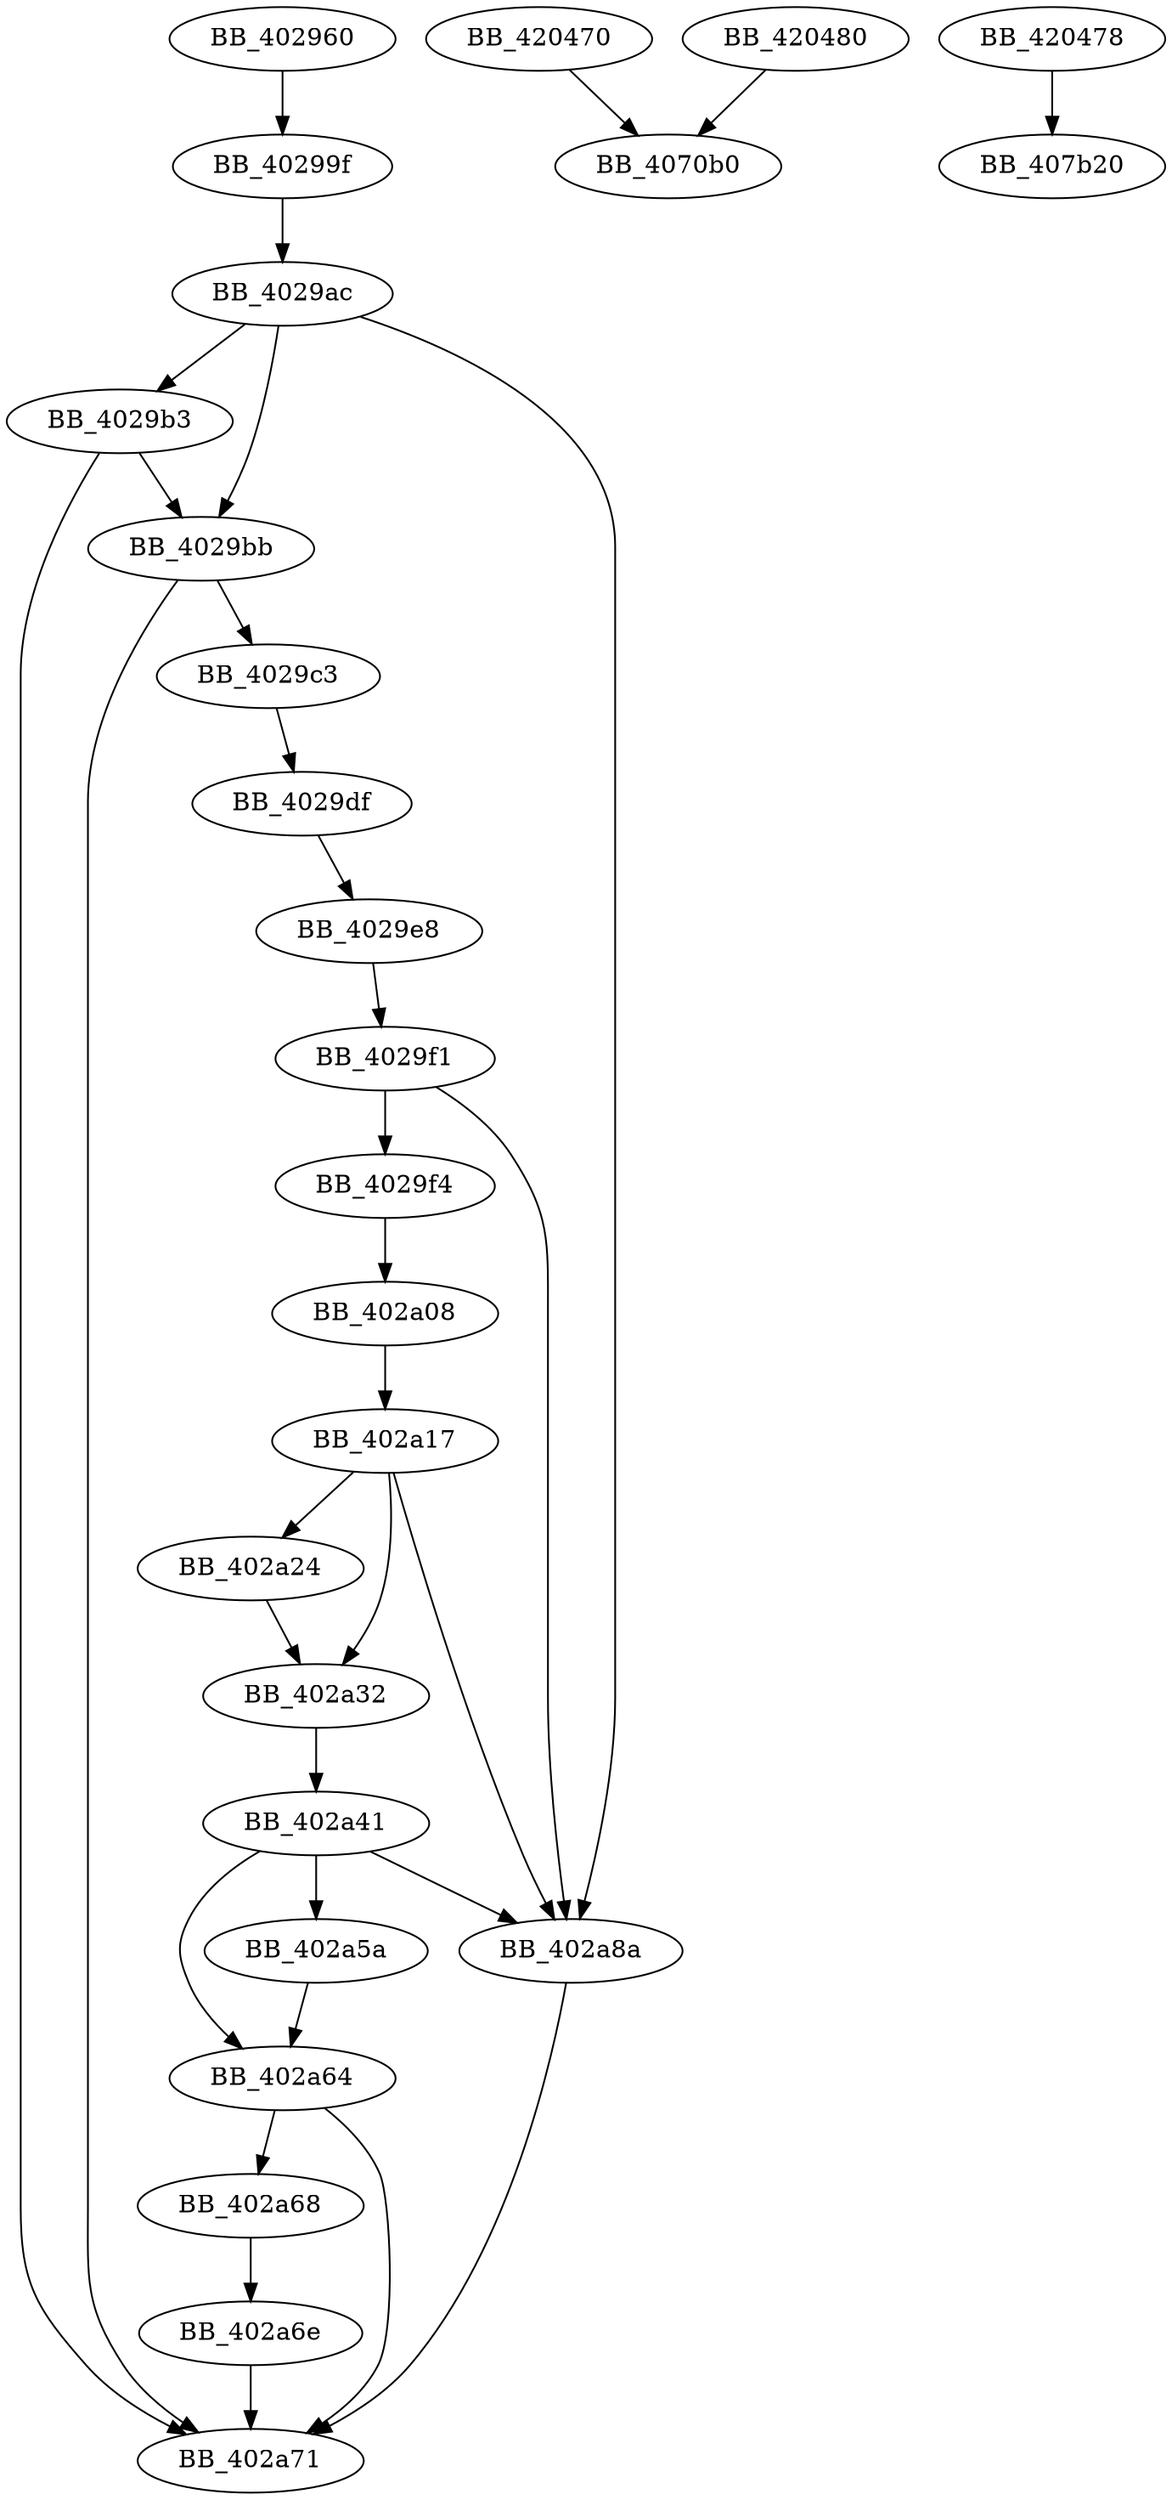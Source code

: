 DiGraph sub_402960{
BB_402960->BB_40299f
BB_40299f->BB_4029ac
BB_4029ac->BB_4029b3
BB_4029ac->BB_4029bb
BB_4029ac->BB_402a8a
BB_4029b3->BB_4029bb
BB_4029b3->BB_402a71
BB_4029bb->BB_4029c3
BB_4029bb->BB_402a71
BB_4029c3->BB_4029df
BB_4029df->BB_4029e8
BB_4029e8->BB_4029f1
BB_4029f1->BB_4029f4
BB_4029f1->BB_402a8a
BB_4029f4->BB_402a08
BB_402a08->BB_402a17
BB_402a17->BB_402a24
BB_402a17->BB_402a32
BB_402a17->BB_402a8a
BB_402a24->BB_402a32
BB_402a32->BB_402a41
BB_402a41->BB_402a5a
BB_402a41->BB_402a64
BB_402a41->BB_402a8a
BB_402a5a->BB_402a64
BB_402a64->BB_402a68
BB_402a64->BB_402a71
BB_402a68->BB_402a6e
BB_402a6e->BB_402a71
BB_402a8a->BB_402a71
BB_420470->BB_4070b0
BB_420478->BB_407b20
BB_420480->BB_4070b0
}
